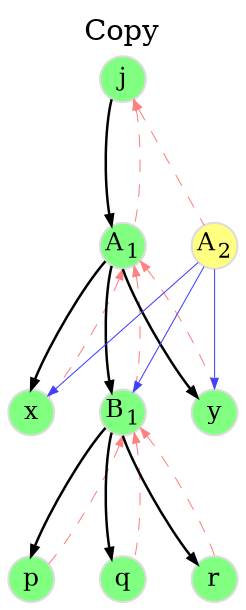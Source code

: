 digraph delete {
	graph [
		rankdir="TB"
		bgcolor="white"
		color="white"
		nodesep="0.3"
		ranksep="0.8"
		labelloc="t"
		label="Copy"
	];

	node [
		fontsize="12"
		style="filled"
		width="0.3"
		height="0.3"
		fixedsize="true"
		penwidth="1.0"
		color="#DDDDDD"
		fillcolor="#80ff80"
	];

	edge [
		penwidth="0.5"
		color="#000000"
		arrowsize="0.5"
	];


	B_j  [ label=<j>                                 ];
	B_a1 [ label=<A<SUB>1</SUB>>                     ];
	B_x  [ label=<x>                                 ];
	B_b1 [ label=<B<SUB>1</SUB>>                     ];
	B_y  [ label=<y>                                 ];
	B_p  [ label=<p>                                 ];
	B_q  [ label=<q>                                 ];
	B_r  [ label=<r>                                 ];
	B_a2 [ label=<A<SUB>2</SUB>> fillcolor="#ffff80" ];

	B_j  -> B_a1 [ penwidth=1.2 ];
	B_a1 -> B_x  [ penwidth=1.2 ];
	B_a1 -> B_b1 [ penwidth=1.2 ];
	B_a1 -> B_y  [ penwidth=1.2 ];
	B_b1 -> B_p  [ penwidth=1.2 ];
	B_b1 -> B_q  [ penwidth=1.2 ];
	B_b1 -> B_r  [ penwidth=1.2 ];

	B_j  -> B_a1 [ dir=back color="#ff8080" style=dashed ];
	B_j  -> B_a2 [ dir=back color="#ff8080" style=dashed ];
	B_a1 -> B_x  [ dir=back color="#ff8080" style=dashed ];
	B_a1 -> B_b1 [ dir=back color="#ff8080" style=dashed ];
	B_a1 -> B_y  [ dir=back color="#ff8080" style=dashed ];
	B_b1 -> B_p  [ dir=back color="#ff8080" style=dashed ];
	B_b1 -> B_q  [ dir=back color="#ff8080" style=dashed ];
	B_b1 -> B_r  [ dir=back color="#ff8080" style=dashed ];

	B_a2 -> B_x  [ color="#4040ff" ];
	B_a2 -> B_b1 [ color="#4040ff" ];
	B_a2 -> B_y  [ color="#4040ff" ];
}

